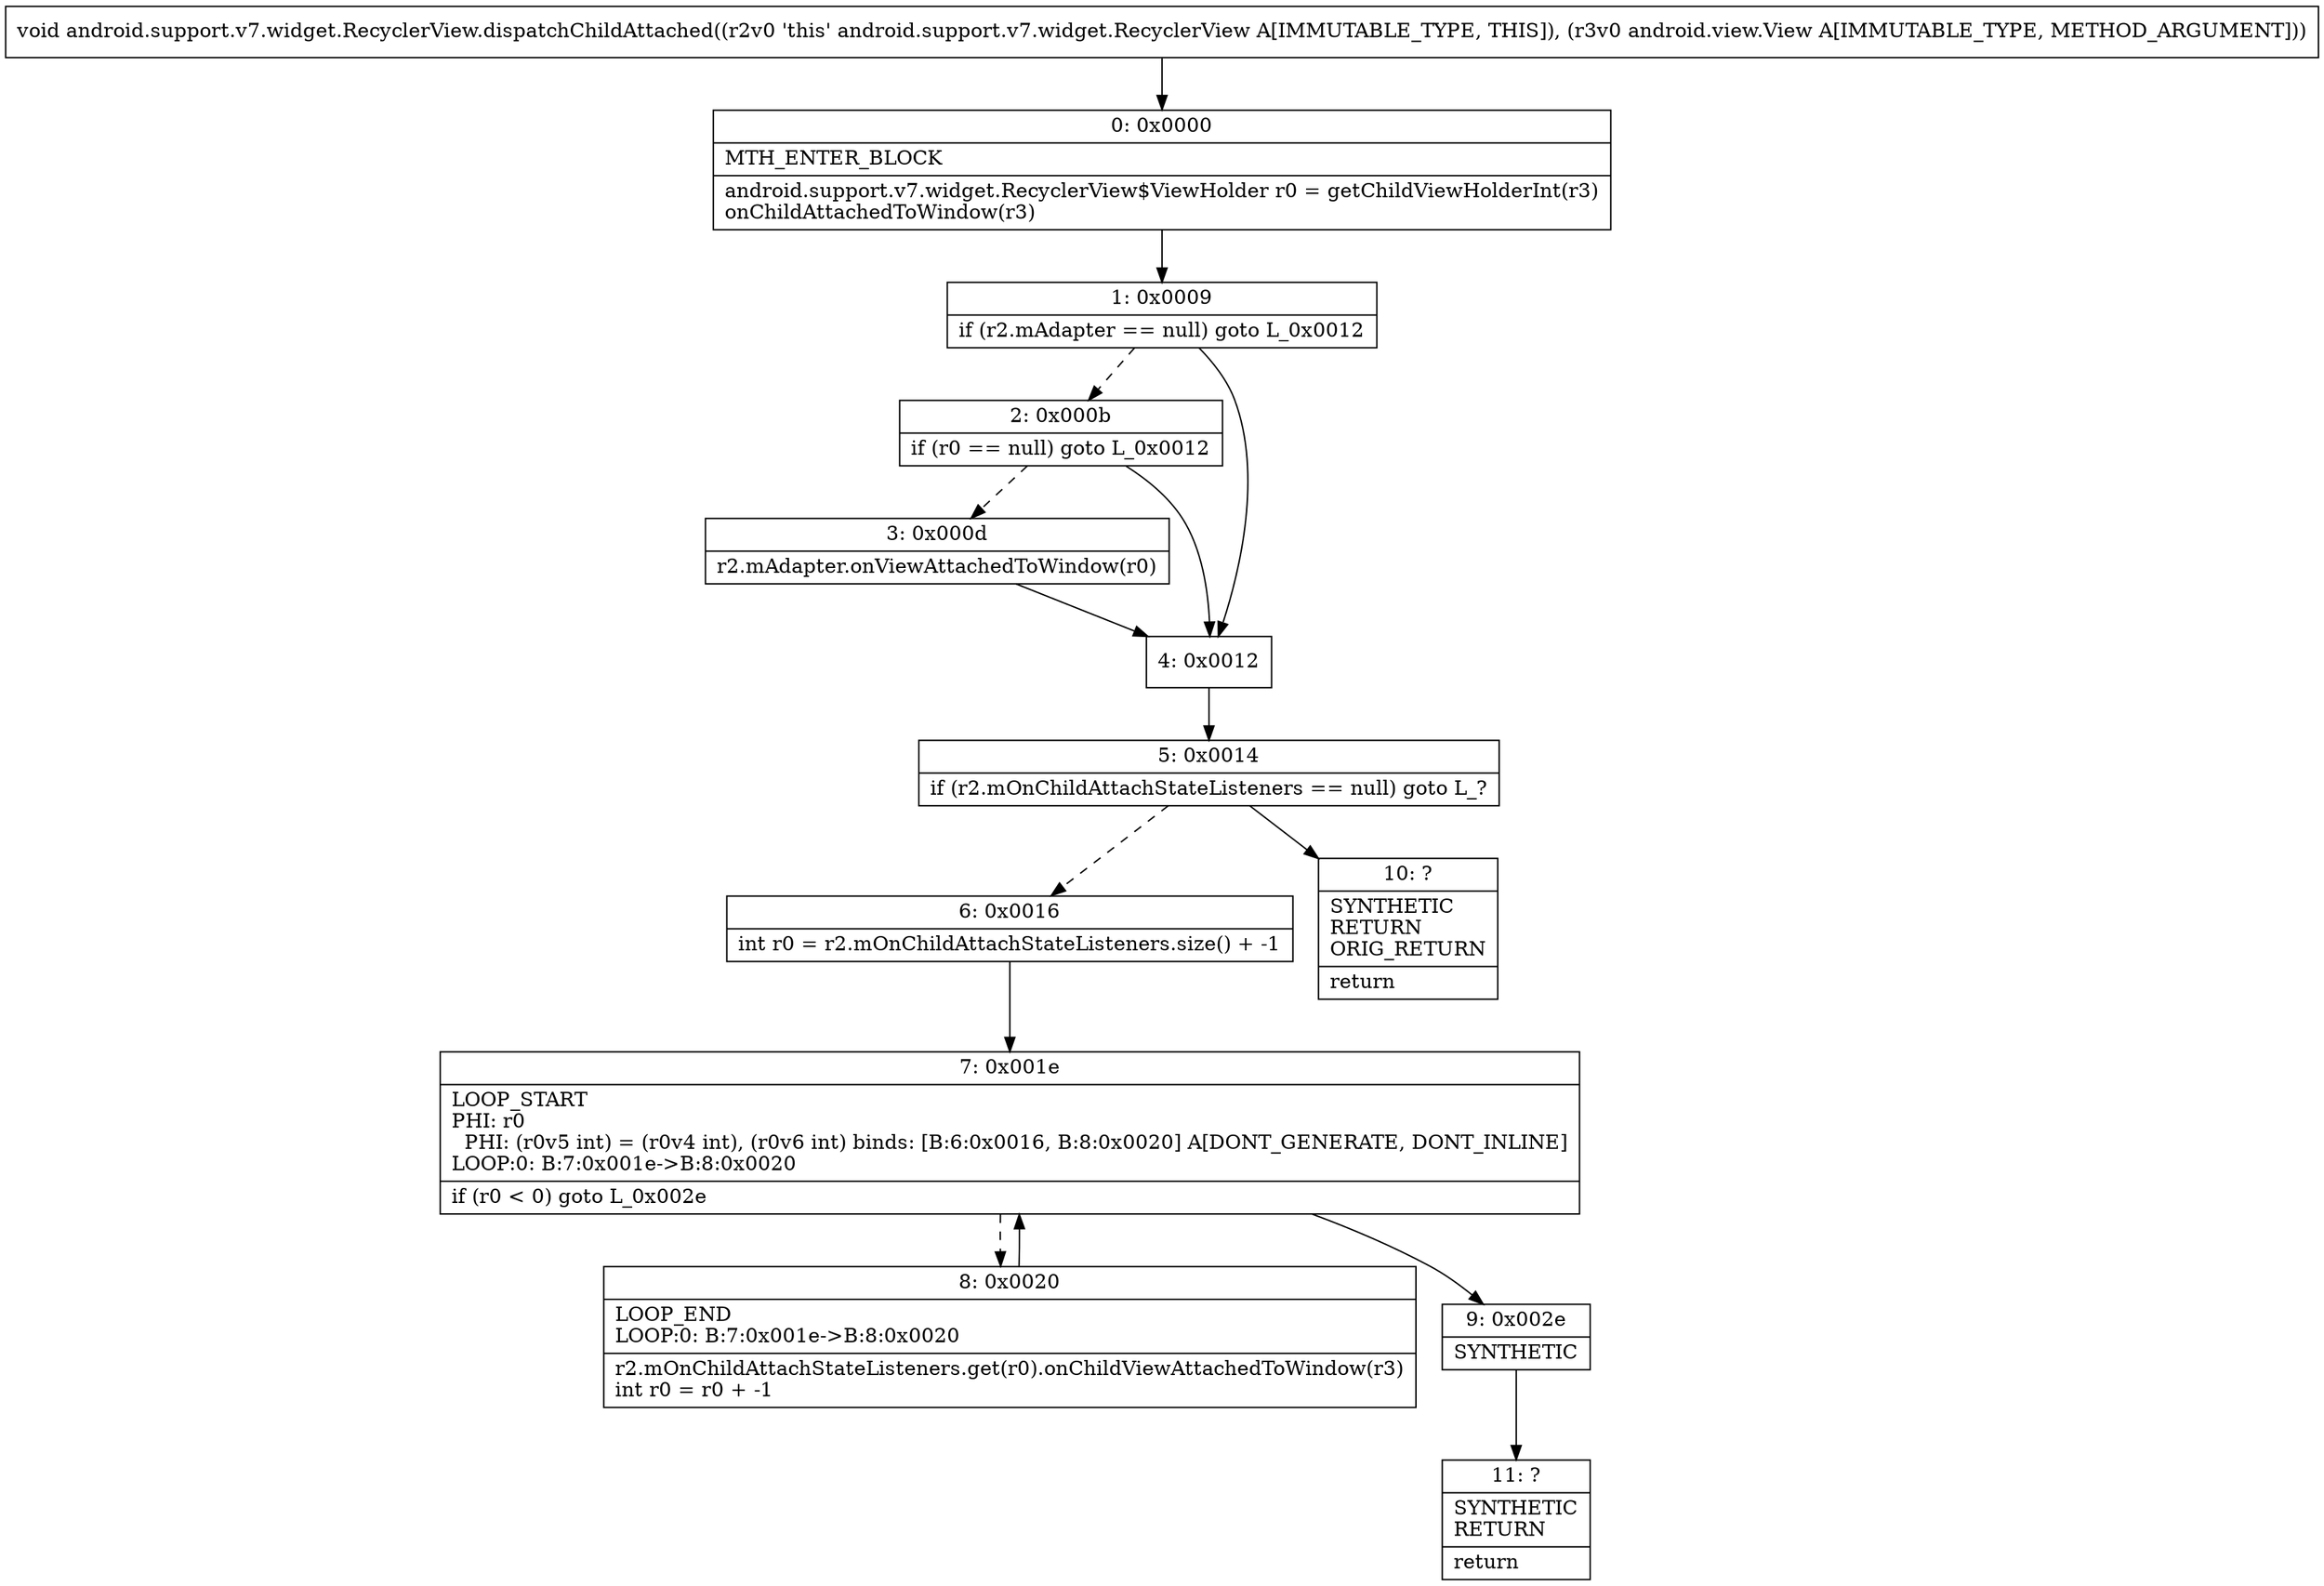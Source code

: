 digraph "CFG forandroid.support.v7.widget.RecyclerView.dispatchChildAttached(Landroid\/view\/View;)V" {
Node_0 [shape=record,label="{0\:\ 0x0000|MTH_ENTER_BLOCK\l|android.support.v7.widget.RecyclerView$ViewHolder r0 = getChildViewHolderInt(r3)\lonChildAttachedToWindow(r3)\l}"];
Node_1 [shape=record,label="{1\:\ 0x0009|if (r2.mAdapter == null) goto L_0x0012\l}"];
Node_2 [shape=record,label="{2\:\ 0x000b|if (r0 == null) goto L_0x0012\l}"];
Node_3 [shape=record,label="{3\:\ 0x000d|r2.mAdapter.onViewAttachedToWindow(r0)\l}"];
Node_4 [shape=record,label="{4\:\ 0x0012}"];
Node_5 [shape=record,label="{5\:\ 0x0014|if (r2.mOnChildAttachStateListeners == null) goto L_?\l}"];
Node_6 [shape=record,label="{6\:\ 0x0016|int r0 = r2.mOnChildAttachStateListeners.size() + \-1\l}"];
Node_7 [shape=record,label="{7\:\ 0x001e|LOOP_START\lPHI: r0 \l  PHI: (r0v5 int) = (r0v4 int), (r0v6 int) binds: [B:6:0x0016, B:8:0x0020] A[DONT_GENERATE, DONT_INLINE]\lLOOP:0: B:7:0x001e\-\>B:8:0x0020\l|if (r0 \< 0) goto L_0x002e\l}"];
Node_8 [shape=record,label="{8\:\ 0x0020|LOOP_END\lLOOP:0: B:7:0x001e\-\>B:8:0x0020\l|r2.mOnChildAttachStateListeners.get(r0).onChildViewAttachedToWindow(r3)\lint r0 = r0 + \-1\l}"];
Node_9 [shape=record,label="{9\:\ 0x002e|SYNTHETIC\l}"];
Node_10 [shape=record,label="{10\:\ ?|SYNTHETIC\lRETURN\lORIG_RETURN\l|return\l}"];
Node_11 [shape=record,label="{11\:\ ?|SYNTHETIC\lRETURN\l|return\l}"];
MethodNode[shape=record,label="{void android.support.v7.widget.RecyclerView.dispatchChildAttached((r2v0 'this' android.support.v7.widget.RecyclerView A[IMMUTABLE_TYPE, THIS]), (r3v0 android.view.View A[IMMUTABLE_TYPE, METHOD_ARGUMENT])) }"];
MethodNode -> Node_0;
Node_0 -> Node_1;
Node_1 -> Node_2[style=dashed];
Node_1 -> Node_4;
Node_2 -> Node_3[style=dashed];
Node_2 -> Node_4;
Node_3 -> Node_4;
Node_4 -> Node_5;
Node_5 -> Node_6[style=dashed];
Node_5 -> Node_10;
Node_6 -> Node_7;
Node_7 -> Node_8[style=dashed];
Node_7 -> Node_9;
Node_8 -> Node_7;
Node_9 -> Node_11;
}

